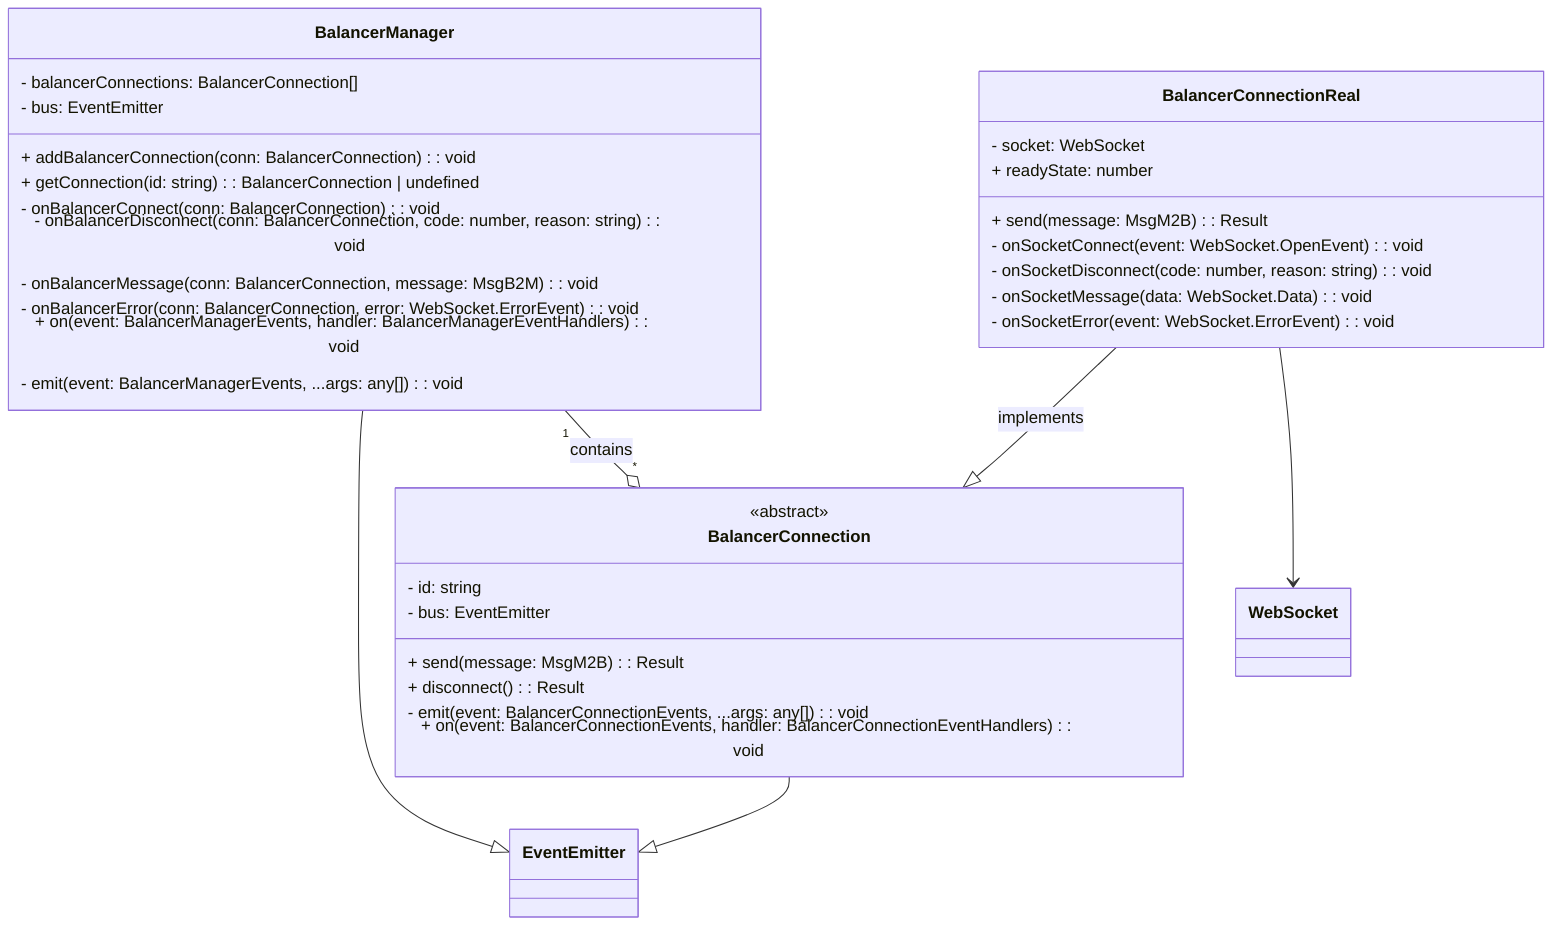 classDiagram
    class BalancerManager {
        - balancerConnections: BalancerConnection[]
        - bus: EventEmitter
        + addBalancerConnection(conn: BalancerConnection): void
        + getConnection(id: string): BalancerConnection | undefined
        - onBalancerConnect(conn: BalancerConnection): void
        - onBalancerDisconnect(conn: BalancerConnection, code: number, reason: string): void
        - onBalancerMessage(conn: BalancerConnection, message: MsgB2M): void
        - onBalancerError(conn: BalancerConnection, error: WebSocket.ErrorEvent): void
        + on(event: BalancerManagerEvents, handler: BalancerManagerEventHandlers): void
        - emit(event: BalancerManagerEvents, ...args: any[]): void
    }

    class BalancerConnection {
        <<abstract>>
        - id: string
        - bus: EventEmitter
        + send(message: MsgM2B): Result<void, Error>
        + disconnect(): Result<void, Error>
        - emit(event: BalancerConnectionEvents, ...args: any[]): void
        + on(event: BalancerConnectionEvents, handler: BalancerConnectionEventHandlers): void
    }

    class BalancerConnectionReal {
        - socket: WebSocket
        + readyState: number
        + send(message: MsgM2B): Result<void, Error>
        - onSocketConnect(event: WebSocket.OpenEvent): void
        - onSocketDisconnect(code: number, reason: string): void
        - onSocketMessage(data: WebSocket.Data): void
        - onSocketError(event: WebSocket.ErrorEvent): void
    }

    class EventEmitter {

    }

    class WebSocket {
        
    }



    BalancerManager --|> EventEmitter
    BalancerConnection --|> EventEmitter
    BalancerConnectionReal --|> BalancerConnection : implements
    BalancerConnectionReal --> WebSocket
    BalancerManager "1" --o "*" BalancerConnection : contains